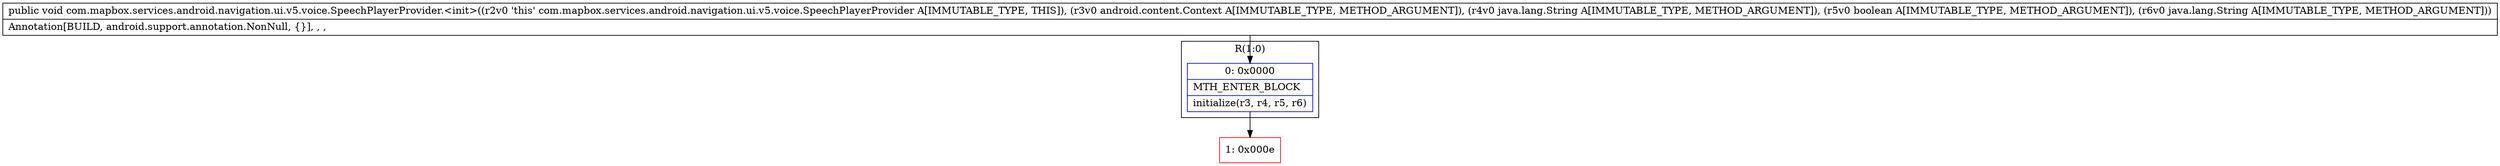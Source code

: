 digraph "CFG forcom.mapbox.services.android.navigation.ui.v5.voice.SpeechPlayerProvider.\<init\>(Landroid\/content\/Context;Ljava\/lang\/String;ZLjava\/lang\/String;)V" {
subgraph cluster_Region_831147204 {
label = "R(1:0)";
node [shape=record,color=blue];
Node_0 [shape=record,label="{0\:\ 0x0000|MTH_ENTER_BLOCK\l|initialize(r3, r4, r5, r6)\l}"];
}
Node_1 [shape=record,color=red,label="{1\:\ 0x000e}"];
MethodNode[shape=record,label="{public void com.mapbox.services.android.navigation.ui.v5.voice.SpeechPlayerProvider.\<init\>((r2v0 'this' com.mapbox.services.android.navigation.ui.v5.voice.SpeechPlayerProvider A[IMMUTABLE_TYPE, THIS]), (r3v0 android.content.Context A[IMMUTABLE_TYPE, METHOD_ARGUMENT]), (r4v0 java.lang.String A[IMMUTABLE_TYPE, METHOD_ARGUMENT]), (r5v0 boolean A[IMMUTABLE_TYPE, METHOD_ARGUMENT]), (r6v0 java.lang.String A[IMMUTABLE_TYPE, METHOD_ARGUMENT]))  | Annotation[BUILD, android.support.annotation.NonNull, \{\}], , , \l}"];
MethodNode -> Node_0;
Node_0 -> Node_1;
}

